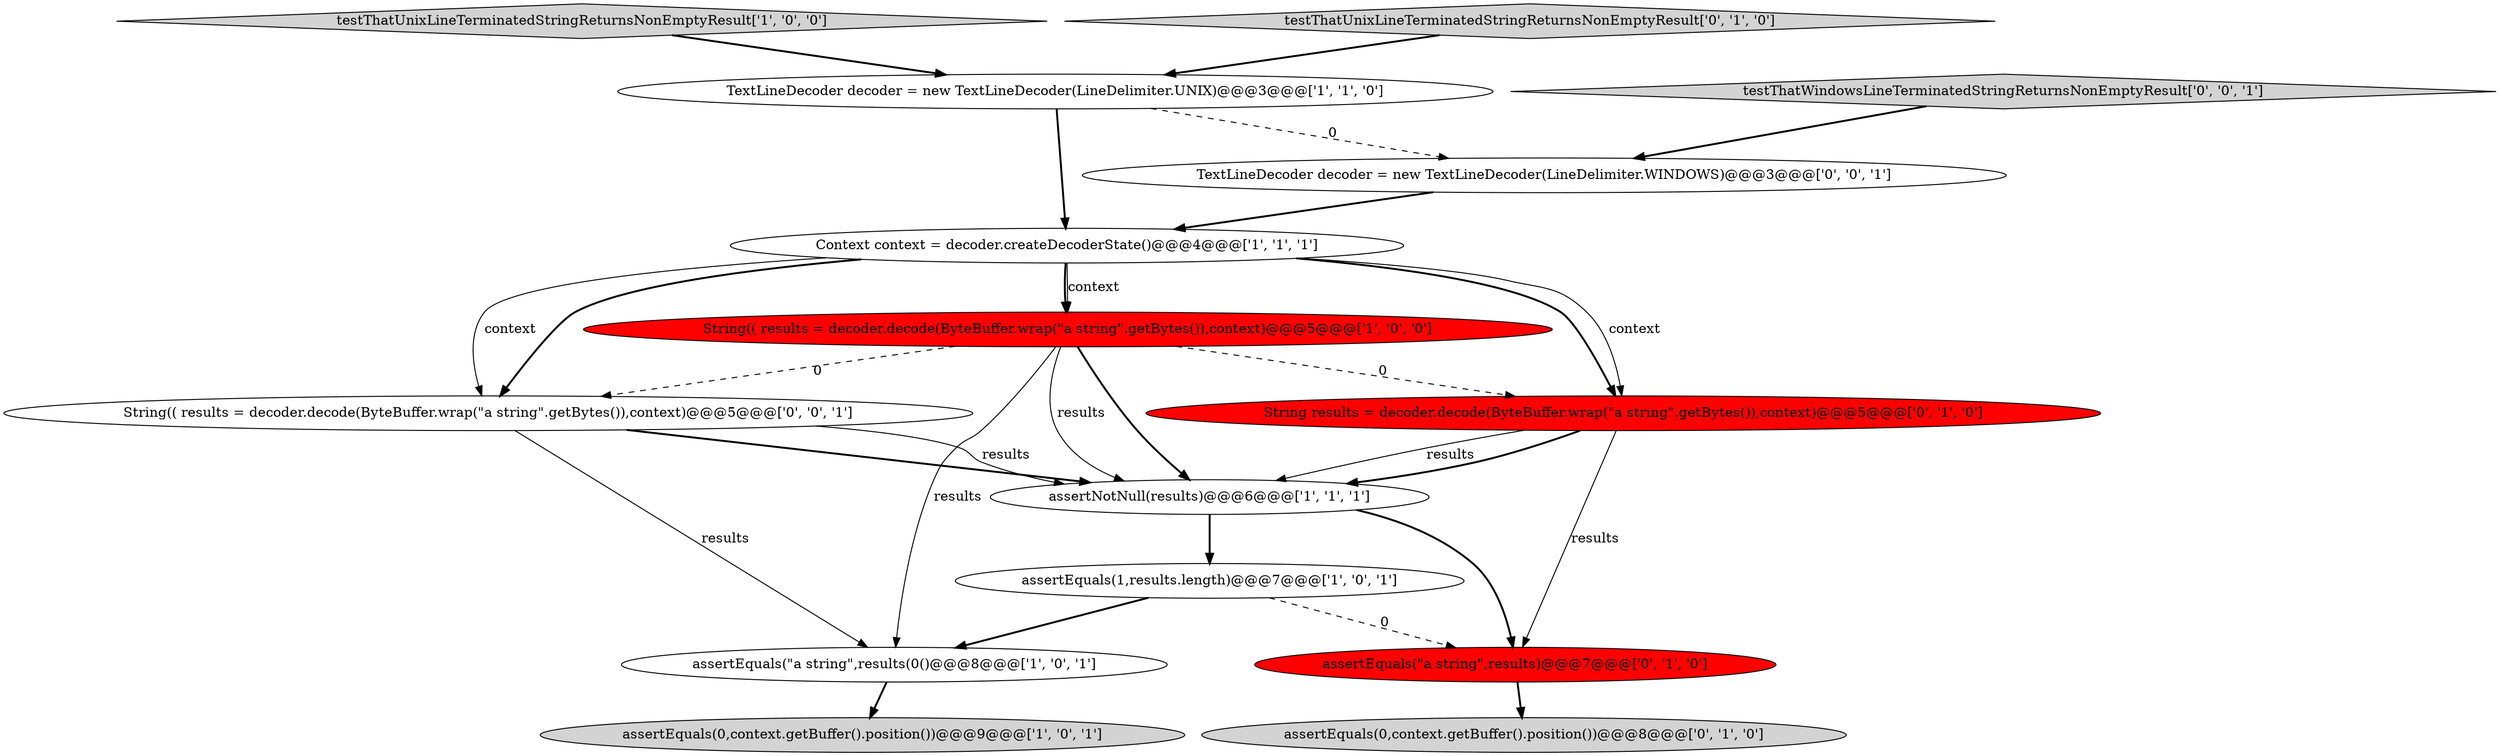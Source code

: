 digraph {
3 [style = filled, label = "assertEquals(\"a string\",results(0()@@@8@@@['1', '0', '1']", fillcolor = white, shape = ellipse image = "AAA0AAABBB1BBB"];
0 [style = filled, label = "String(( results = decoder.decode(ByteBuffer.wrap(\"a string\".getBytes()),context)@@@5@@@['1', '0', '0']", fillcolor = red, shape = ellipse image = "AAA1AAABBB1BBB"];
10 [style = filled, label = "assertEquals(\"a string\",results)@@@7@@@['0', '1', '0']", fillcolor = red, shape = ellipse image = "AAA1AAABBB2BBB"];
13 [style = filled, label = "testThatWindowsLineTerminatedStringReturnsNonEmptyResult['0', '0', '1']", fillcolor = lightgray, shape = diamond image = "AAA0AAABBB3BBB"];
5 [style = filled, label = "assertEquals(0,context.getBuffer().position())@@@9@@@['1', '0', '1']", fillcolor = lightgray, shape = ellipse image = "AAA0AAABBB1BBB"];
6 [style = filled, label = "TextLineDecoder decoder = new TextLineDecoder(LineDelimiter.UNIX)@@@3@@@['1', '1', '0']", fillcolor = white, shape = ellipse image = "AAA0AAABBB1BBB"];
12 [style = filled, label = "TextLineDecoder decoder = new TextLineDecoder(LineDelimiter.WINDOWS)@@@3@@@['0', '0', '1']", fillcolor = white, shape = ellipse image = "AAA0AAABBB3BBB"];
7 [style = filled, label = "Context context = decoder.createDecoderState()@@@4@@@['1', '1', '1']", fillcolor = white, shape = ellipse image = "AAA0AAABBB1BBB"];
9 [style = filled, label = "assertEquals(0,context.getBuffer().position())@@@8@@@['0', '1', '0']", fillcolor = lightgray, shape = ellipse image = "AAA0AAABBB2BBB"];
2 [style = filled, label = "testThatUnixLineTerminatedStringReturnsNonEmptyResult['1', '0', '0']", fillcolor = lightgray, shape = diamond image = "AAA0AAABBB1BBB"];
4 [style = filled, label = "assertNotNull(results)@@@6@@@['1', '1', '1']", fillcolor = white, shape = ellipse image = "AAA0AAABBB1BBB"];
14 [style = filled, label = "String(( results = decoder.decode(ByteBuffer.wrap(\"a string\".getBytes()),context)@@@5@@@['0', '0', '1']", fillcolor = white, shape = ellipse image = "AAA0AAABBB3BBB"];
8 [style = filled, label = "testThatUnixLineTerminatedStringReturnsNonEmptyResult['0', '1', '0']", fillcolor = lightgray, shape = diamond image = "AAA0AAABBB2BBB"];
1 [style = filled, label = "assertEquals(1,results.length)@@@7@@@['1', '0', '1']", fillcolor = white, shape = ellipse image = "AAA0AAABBB1BBB"];
11 [style = filled, label = "String results = decoder.decode(ByteBuffer.wrap(\"a string\".getBytes()),context)@@@5@@@['0', '1', '0']", fillcolor = red, shape = ellipse image = "AAA1AAABBB2BBB"];
4->10 [style = bold, label=""];
7->11 [style = bold, label=""];
11->4 [style = solid, label="results"];
7->11 [style = solid, label="context"];
2->6 [style = bold, label=""];
11->4 [style = bold, label=""];
1->3 [style = bold, label=""];
7->0 [style = bold, label=""];
8->6 [style = bold, label=""];
0->11 [style = dashed, label="0"];
1->10 [style = dashed, label="0"];
0->3 [style = solid, label="results"];
0->4 [style = solid, label="results"];
12->7 [style = bold, label=""];
7->14 [style = bold, label=""];
6->12 [style = dashed, label="0"];
0->14 [style = dashed, label="0"];
3->5 [style = bold, label=""];
13->12 [style = bold, label=""];
0->4 [style = bold, label=""];
7->14 [style = solid, label="context"];
4->1 [style = bold, label=""];
10->9 [style = bold, label=""];
14->3 [style = solid, label="results"];
6->7 [style = bold, label=""];
14->4 [style = solid, label="results"];
7->0 [style = solid, label="context"];
11->10 [style = solid, label="results"];
14->4 [style = bold, label=""];
}
